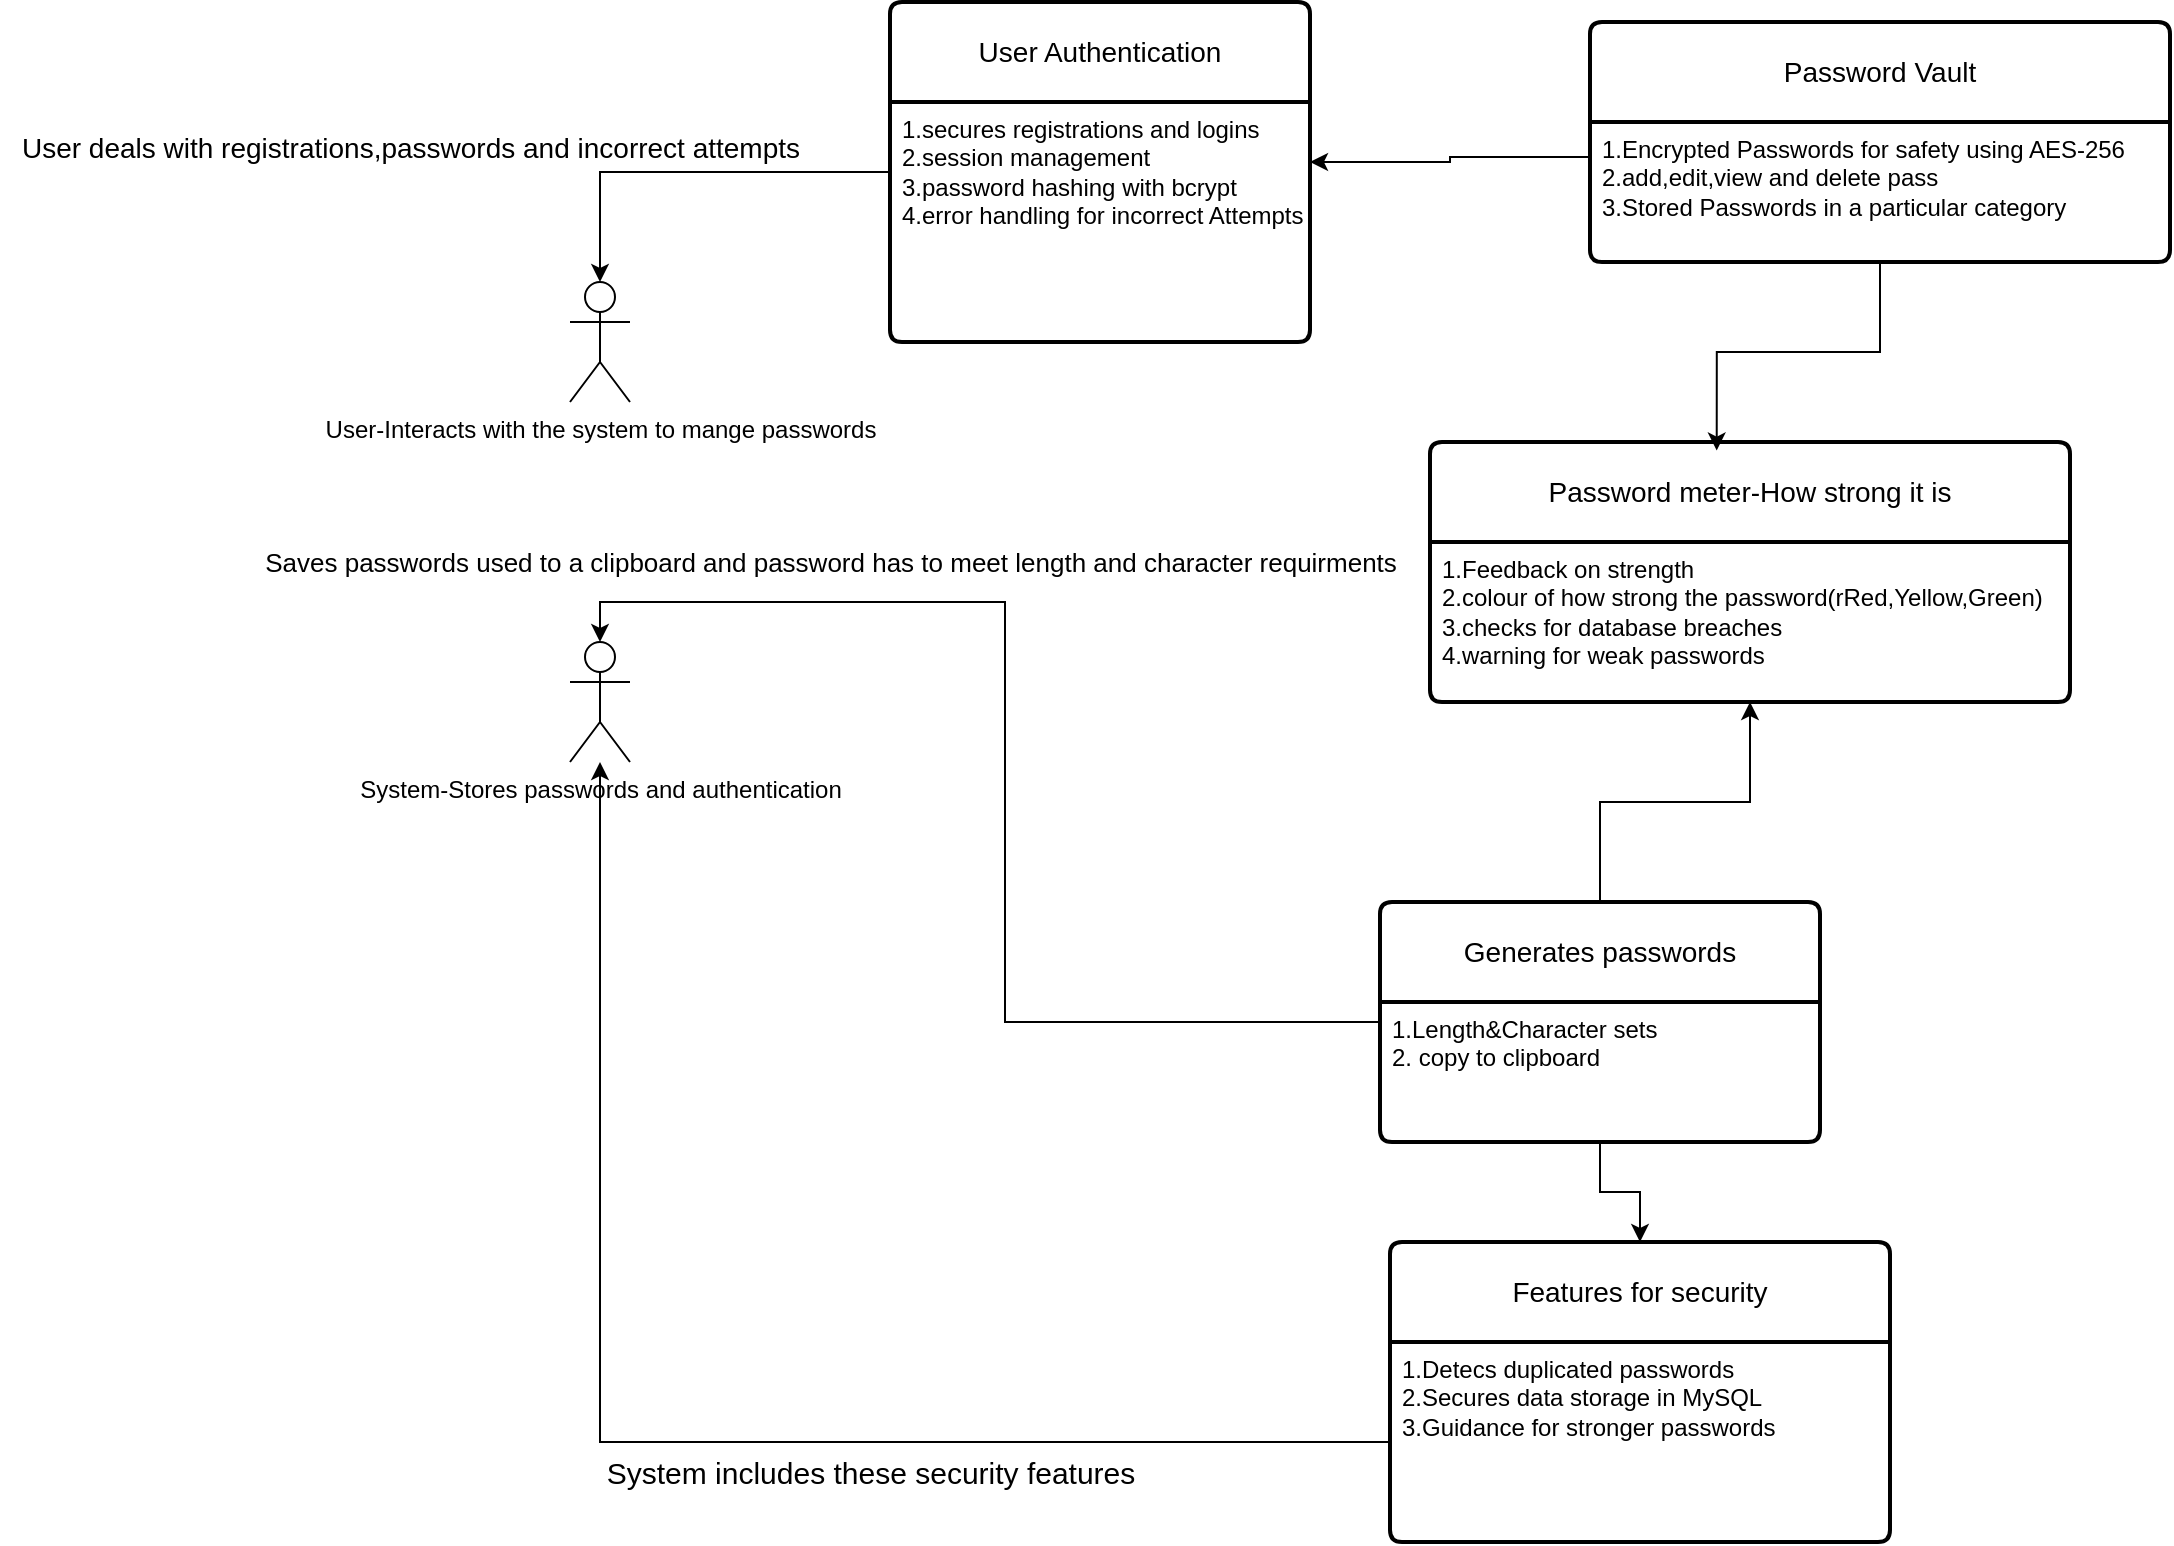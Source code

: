 <mxfile version="26.0.11">
  <diagram id="R2lEEEUBdFMjLlhIrx00" name="Page-1">
    <mxGraphModel dx="2023" dy="613" grid="1" gridSize="10" guides="1" tooltips="1" connect="1" arrows="1" fold="1" page="1" pageScale="1" pageWidth="850" pageHeight="1100" math="0" shadow="0" extFonts="Permanent Marker^https://fonts.googleapis.com/css?family=Permanent+Marker">
      <root>
        <mxCell id="0" />
        <mxCell id="1" parent="0" />
        <mxCell id="lhh4k5kdtOsZ4-ZnuEZc-15" value="User-Interacts with the system to mange passwords" style="shape=umlActor;verticalLabelPosition=bottom;verticalAlign=top;html=1;outlineConnect=0;" vertex="1" parent="1">
          <mxGeometry x="40" y="240" width="30" height="60" as="geometry" />
        </mxCell>
        <mxCell id="lhh4k5kdtOsZ4-ZnuEZc-16" value="System-Stores passwords and authentication" style="shape=umlActor;verticalLabelPosition=bottom;verticalAlign=top;html=1;outlineConnect=0;" vertex="1" parent="1">
          <mxGeometry x="40" y="420" width="30" height="60" as="geometry" />
        </mxCell>
        <mxCell id="lhh4k5kdtOsZ4-ZnuEZc-25" value="User Authentication" style="swimlane;childLayout=stackLayout;horizontal=1;startSize=50;horizontalStack=0;rounded=1;fontSize=14;fontStyle=0;strokeWidth=2;resizeParent=0;resizeLast=1;shadow=0;align=center;arcSize=4;whiteSpace=wrap;html=1;" vertex="1" parent="1">
          <mxGeometry x="200" y="100" width="210" height="170" as="geometry" />
        </mxCell>
        <mxCell id="lhh4k5kdtOsZ4-ZnuEZc-26" value="1.secures registrations and logins&lt;br&gt;2.session management&lt;br&gt;3.password hashing with bcrypt&lt;div&gt;4.error handling for incorrect Attempts&lt;/div&gt;" style="align=left;strokeColor=none;fillColor=none;spacingLeft=4;fontSize=12;verticalAlign=top;resizable=0;rotatable=0;part=1;html=1;" vertex="1" parent="lhh4k5kdtOsZ4-ZnuEZc-25">
          <mxGeometry y="50" width="210" height="120" as="geometry" />
        </mxCell>
        <mxCell id="lhh4k5kdtOsZ4-ZnuEZc-27" value="Password Vault" style="swimlane;childLayout=stackLayout;horizontal=1;startSize=50;horizontalStack=0;rounded=1;fontSize=14;fontStyle=0;strokeWidth=2;resizeParent=0;resizeLast=1;shadow=0;dashed=0;align=center;arcSize=4;whiteSpace=wrap;html=1;" vertex="1" parent="1">
          <mxGeometry x="550" y="110" width="290" height="120" as="geometry" />
        </mxCell>
        <mxCell id="lhh4k5kdtOsZ4-ZnuEZc-28" value="1.Encrypted Passwords for safety using AES-256&lt;br&gt;2.add,edit,view and delete pass&lt;br&gt;3.Stored Passwords in a particular category" style="align=left;strokeColor=none;fillColor=none;spacingLeft=4;fontSize=12;verticalAlign=top;resizable=0;rotatable=0;part=1;html=1;" vertex="1" parent="lhh4k5kdtOsZ4-ZnuEZc-27">
          <mxGeometry y="50" width="290" height="70" as="geometry" />
        </mxCell>
        <mxCell id="lhh4k5kdtOsZ4-ZnuEZc-29" value="Password meter-How strong it is" style="swimlane;childLayout=stackLayout;horizontal=1;startSize=50;horizontalStack=0;rounded=1;fontSize=14;fontStyle=0;strokeWidth=2;resizeParent=0;resizeLast=1;shadow=0;dashed=0;align=center;arcSize=4;whiteSpace=wrap;html=1;" vertex="1" parent="1">
          <mxGeometry x="470" y="320" width="320" height="130" as="geometry" />
        </mxCell>
        <mxCell id="lhh4k5kdtOsZ4-ZnuEZc-30" value="1.Feedback on strength&lt;br&gt;2.colour of how strong the password(rRed,Yellow,Green)&lt;br&gt;3.checks for database breaches&lt;div&gt;4.warning for weak passwords&lt;/div&gt;" style="align=left;strokeColor=none;fillColor=none;spacingLeft=4;fontSize=12;verticalAlign=top;resizable=0;rotatable=0;part=1;html=1;" vertex="1" parent="lhh4k5kdtOsZ4-ZnuEZc-29">
          <mxGeometry y="50" width="320" height="80" as="geometry" />
        </mxCell>
        <mxCell id="lhh4k5kdtOsZ4-ZnuEZc-35" style="edgeStyle=orthogonalEdgeStyle;rounded=0;orthogonalLoop=1;jettySize=auto;html=1;entryX=0.5;entryY=1;entryDx=0;entryDy=0;" edge="1" parent="1" source="lhh4k5kdtOsZ4-ZnuEZc-31" target="lhh4k5kdtOsZ4-ZnuEZc-30">
          <mxGeometry relative="1" as="geometry" />
        </mxCell>
        <mxCell id="lhh4k5kdtOsZ4-ZnuEZc-31" value="Generates passwords" style="swimlane;childLayout=stackLayout;horizontal=1;startSize=50;horizontalStack=0;rounded=1;fontSize=14;fontStyle=0;strokeWidth=2;resizeParent=0;resizeLast=1;shadow=0;dashed=0;align=center;arcSize=4;whiteSpace=wrap;html=1;" vertex="1" parent="1">
          <mxGeometry x="445" y="550" width="220" height="120" as="geometry" />
        </mxCell>
        <mxCell id="lhh4k5kdtOsZ4-ZnuEZc-32" value="1.Length&amp;amp;Character sets&lt;br&gt;2. copy to clipboard" style="align=left;strokeColor=none;fillColor=none;spacingLeft=4;fontSize=12;verticalAlign=top;resizable=0;rotatable=0;part=1;html=1;" vertex="1" parent="lhh4k5kdtOsZ4-ZnuEZc-31">
          <mxGeometry y="50" width="220" height="70" as="geometry" />
        </mxCell>
        <mxCell id="lhh4k5kdtOsZ4-ZnuEZc-50" style="edgeStyle=orthogonalEdgeStyle;rounded=0;orthogonalLoop=1;jettySize=auto;html=1;exitX=0.5;exitY=1;exitDx=0;exitDy=0;" edge="1" parent="lhh4k5kdtOsZ4-ZnuEZc-31" source="lhh4k5kdtOsZ4-ZnuEZc-32" target="lhh4k5kdtOsZ4-ZnuEZc-32">
          <mxGeometry relative="1" as="geometry" />
        </mxCell>
        <mxCell id="lhh4k5kdtOsZ4-ZnuEZc-51" style="edgeStyle=orthogonalEdgeStyle;rounded=0;orthogonalLoop=1;jettySize=auto;html=1;exitX=0.5;exitY=1;exitDx=0;exitDy=0;" edge="1" parent="lhh4k5kdtOsZ4-ZnuEZc-31" source="lhh4k5kdtOsZ4-ZnuEZc-32" target="lhh4k5kdtOsZ4-ZnuEZc-32">
          <mxGeometry relative="1" as="geometry" />
        </mxCell>
        <mxCell id="lhh4k5kdtOsZ4-ZnuEZc-52" style="edgeStyle=orthogonalEdgeStyle;rounded=0;orthogonalLoop=1;jettySize=auto;html=1;exitX=0.5;exitY=1;exitDx=0;exitDy=0;" edge="1" parent="lhh4k5kdtOsZ4-ZnuEZc-31" source="lhh4k5kdtOsZ4-ZnuEZc-32" target="lhh4k5kdtOsZ4-ZnuEZc-32">
          <mxGeometry relative="1" as="geometry" />
        </mxCell>
        <mxCell id="lhh4k5kdtOsZ4-ZnuEZc-38" value="Features for security" style="swimlane;childLayout=stackLayout;horizontal=1;startSize=50;horizontalStack=0;rounded=1;fontSize=14;fontStyle=0;strokeWidth=2;resizeParent=0;resizeLast=1;shadow=0;align=center;arcSize=4;whiteSpace=wrap;html=1;" vertex="1" parent="1">
          <mxGeometry x="450" y="720" width="250" height="150" as="geometry" />
        </mxCell>
        <mxCell id="lhh4k5kdtOsZ4-ZnuEZc-39" value="1.Detecs duplicated passwords&lt;br&gt;2.Secures data storage in MySQL&lt;br&gt;3.Guidance for stronger passwords" style="align=left;strokeColor=none;fillColor=none;spacingLeft=4;fontSize=12;verticalAlign=top;resizable=0;rotatable=0;part=1;html=1;" vertex="1" parent="lhh4k5kdtOsZ4-ZnuEZc-38">
          <mxGeometry y="50" width="250" height="100" as="geometry" />
        </mxCell>
        <mxCell id="lhh4k5kdtOsZ4-ZnuEZc-40" style="edgeStyle=orthogonalEdgeStyle;rounded=0;orthogonalLoop=1;jettySize=auto;html=1;exitX=0.5;exitY=1;exitDx=0;exitDy=0;entryX=0.5;entryY=0;entryDx=0;entryDy=0;" edge="1" parent="1" source="lhh4k5kdtOsZ4-ZnuEZc-32" target="lhh4k5kdtOsZ4-ZnuEZc-38">
          <mxGeometry relative="1" as="geometry" />
        </mxCell>
        <mxCell id="lhh4k5kdtOsZ4-ZnuEZc-47" style="edgeStyle=orthogonalEdgeStyle;rounded=0;orthogonalLoop=1;jettySize=auto;html=1;" edge="1" parent="1" source="lhh4k5kdtOsZ4-ZnuEZc-39" target="lhh4k5kdtOsZ4-ZnuEZc-16">
          <mxGeometry relative="1" as="geometry" />
        </mxCell>
        <mxCell id="lhh4k5kdtOsZ4-ZnuEZc-49" style="edgeStyle=orthogonalEdgeStyle;rounded=0;orthogonalLoop=1;jettySize=auto;html=1;entryX=0.5;entryY=0;entryDx=0;entryDy=0;entryPerimeter=0;" edge="1" parent="1" source="lhh4k5kdtOsZ4-ZnuEZc-31" target="lhh4k5kdtOsZ4-ZnuEZc-16">
          <mxGeometry relative="1" as="geometry" />
        </mxCell>
        <mxCell id="lhh4k5kdtOsZ4-ZnuEZc-62" value="&lt;font style=&quot;font-size: 13px;&quot;&gt;Saves passwords used to a clipboard and password has to meet length and character requirments&lt;/font&gt;" style="edgeLabel;html=1;align=center;verticalAlign=middle;resizable=0;points=[];" vertex="1" connectable="0" parent="lhh4k5kdtOsZ4-ZnuEZc-49">
          <mxGeometry x="0.422" y="-2" relative="1" as="geometry">
            <mxPoint x="-44" y="-18" as="offset" />
          </mxGeometry>
        </mxCell>
        <mxCell id="lhh4k5kdtOsZ4-ZnuEZc-57" style="edgeStyle=orthogonalEdgeStyle;rounded=0;orthogonalLoop=1;jettySize=auto;html=1;entryX=0.448;entryY=0.033;entryDx=0;entryDy=0;entryPerimeter=0;" edge="1" parent="1" source="lhh4k5kdtOsZ4-ZnuEZc-28" target="lhh4k5kdtOsZ4-ZnuEZc-29">
          <mxGeometry relative="1" as="geometry" />
        </mxCell>
        <mxCell id="lhh4k5kdtOsZ4-ZnuEZc-60" style="edgeStyle=orthogonalEdgeStyle;rounded=0;orthogonalLoop=1;jettySize=auto;html=1;exitX=0;exitY=0.25;exitDx=0;exitDy=0;entryX=1;entryY=0.25;entryDx=0;entryDy=0;" edge="1" parent="1" source="lhh4k5kdtOsZ4-ZnuEZc-28" target="lhh4k5kdtOsZ4-ZnuEZc-26">
          <mxGeometry relative="1" as="geometry" />
        </mxCell>
        <mxCell id="lhh4k5kdtOsZ4-ZnuEZc-61" value="&lt;font style=&quot;font-size: 15px;&quot;&gt;System includes these security features&lt;/font&gt;" style="text;html=1;align=center;verticalAlign=middle;resizable=0;points=[];autosize=1;strokeColor=none;fillColor=none;" vertex="1" parent="1">
          <mxGeometry x="45" y="820" width="290" height="30" as="geometry" />
        </mxCell>
        <mxCell id="lhh4k5kdtOsZ4-ZnuEZc-65" style="edgeStyle=orthogonalEdgeStyle;rounded=0;orthogonalLoop=1;jettySize=auto;html=1;entryX=0.5;entryY=0;entryDx=0;entryDy=0;entryPerimeter=0;" edge="1" parent="1" source="lhh4k5kdtOsZ4-ZnuEZc-25" target="lhh4k5kdtOsZ4-ZnuEZc-15">
          <mxGeometry relative="1" as="geometry" />
        </mxCell>
        <mxCell id="lhh4k5kdtOsZ4-ZnuEZc-66" value="&lt;span style=&quot;font-size: 14px;&quot;&gt;User deals with registrations,passwords and incorrect attempts&lt;/span&gt;" style="text;html=1;align=center;verticalAlign=middle;resizable=0;points=[];autosize=1;strokeColor=none;fillColor=none;" vertex="1" parent="1">
          <mxGeometry x="-245" y="158" width="410" height="30" as="geometry" />
        </mxCell>
      </root>
    </mxGraphModel>
  </diagram>
</mxfile>
